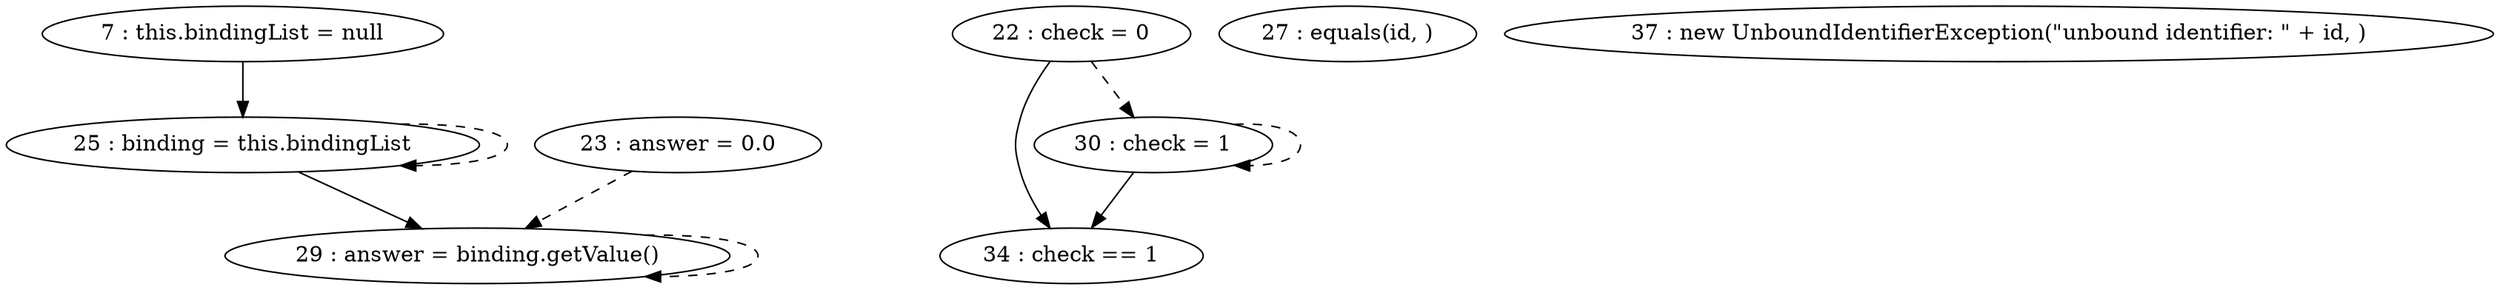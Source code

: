 digraph G {
"7 : this.bindingList = null"
"7 : this.bindingList = null" -> "25 : binding = this.bindingList"
"22 : check = 0"
"22 : check = 0" -> "34 : check == 1"
"22 : check = 0" -> "30 : check = 1" [style=dashed]
"23 : answer = 0.0"
"23 : answer = 0.0" -> "29 : answer = binding.getValue()" [style=dashed]
"25 : binding = this.bindingList"
"25 : binding = this.bindingList" -> "29 : answer = binding.getValue()"
"25 : binding = this.bindingList" -> "25 : binding = this.bindingList" [style=dashed]
"27 : equals(id, )"
"34 : check == 1"
"29 : answer = binding.getValue()"
"29 : answer = binding.getValue()" -> "29 : answer = binding.getValue()" [style=dashed]
"30 : check = 1"
"30 : check = 1" -> "34 : check == 1"
"30 : check = 1" -> "30 : check = 1" [style=dashed]
"37 : new UnboundIdentifierException(\"unbound identifier: \" + id, )"
}